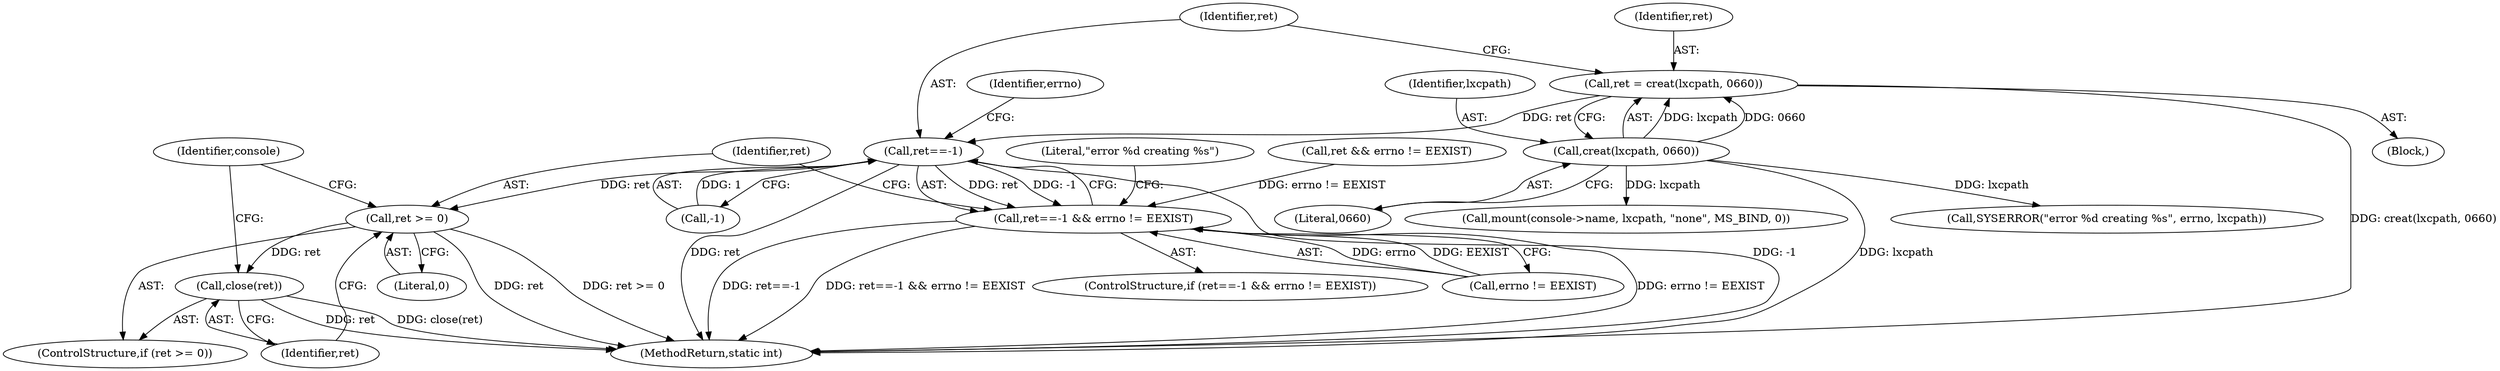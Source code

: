 digraph "0_lxc_592fd47a6245508b79fe6ac819fe6d3b2c1289be_11@API" {
"1000198" [label="(Call,ret = creat(lxcpath, 0660))"];
"1000200" [label="(Call,creat(lxcpath, 0660))"];
"1000205" [label="(Call,ret==-1)"];
"1000204" [label="(Call,ret==-1 && errno != EEXIST)"];
"1000221" [label="(Call,ret >= 0)"];
"1000224" [label="(Call,close(ret))"];
"1000205" [label="(Call,ret==-1)"];
"1000135" [label="(Call,ret && errno != EEXIST)"];
"1000201" [label="(Identifier,lxcpath)"];
"1000220" [label="(ControlStructure,if (ret >= 0))"];
"1000229" [label="(Identifier,console)"];
"1000203" [label="(ControlStructure,if (ret==-1 && errno != EEXIST))"];
"1000293" [label="(MethodReturn,static int)"];
"1000224" [label="(Call,close(ret))"];
"1000206" [label="(Identifier,ret)"];
"1000225" [label="(Identifier,ret)"];
"1000202" [label="(Literal,0660)"];
"1000209" [label="(Call,errno != EEXIST)"];
"1000200" [label="(Call,creat(lxcpath, 0660))"];
"1000213" [label="(Call,SYSERROR(\"error %d creating %s\", errno, lxcpath))"];
"1000204" [label="(Call,ret==-1 && errno != EEXIST)"];
"1000238" [label="(Call,mount(console->name, lxcpath, \"none\", MS_BIND, 0))"];
"1000222" [label="(Identifier,ret)"];
"1000221" [label="(Call,ret >= 0)"];
"1000207" [label="(Call,-1)"];
"1000199" [label="(Identifier,ret)"];
"1000198" [label="(Call,ret = creat(lxcpath, 0660))"];
"1000106" [label="(Block,)"];
"1000223" [label="(Literal,0)"];
"1000210" [label="(Identifier,errno)"];
"1000214" [label="(Literal,\"error %d creating %s\")"];
"1000198" -> "1000106"  [label="AST: "];
"1000198" -> "1000200"  [label="CFG: "];
"1000199" -> "1000198"  [label="AST: "];
"1000200" -> "1000198"  [label="AST: "];
"1000206" -> "1000198"  [label="CFG: "];
"1000198" -> "1000293"  [label="DDG: creat(lxcpath, 0660)"];
"1000200" -> "1000198"  [label="DDG: lxcpath"];
"1000200" -> "1000198"  [label="DDG: 0660"];
"1000198" -> "1000205"  [label="DDG: ret"];
"1000200" -> "1000202"  [label="CFG: "];
"1000201" -> "1000200"  [label="AST: "];
"1000202" -> "1000200"  [label="AST: "];
"1000200" -> "1000293"  [label="DDG: lxcpath"];
"1000200" -> "1000213"  [label="DDG: lxcpath"];
"1000200" -> "1000238"  [label="DDG: lxcpath"];
"1000205" -> "1000204"  [label="AST: "];
"1000205" -> "1000207"  [label="CFG: "];
"1000206" -> "1000205"  [label="AST: "];
"1000207" -> "1000205"  [label="AST: "];
"1000210" -> "1000205"  [label="CFG: "];
"1000204" -> "1000205"  [label="CFG: "];
"1000205" -> "1000293"  [label="DDG: ret"];
"1000205" -> "1000293"  [label="DDG: -1"];
"1000205" -> "1000204"  [label="DDG: ret"];
"1000205" -> "1000204"  [label="DDG: -1"];
"1000207" -> "1000205"  [label="DDG: 1"];
"1000205" -> "1000221"  [label="DDG: ret"];
"1000204" -> "1000203"  [label="AST: "];
"1000204" -> "1000209"  [label="CFG: "];
"1000209" -> "1000204"  [label="AST: "];
"1000214" -> "1000204"  [label="CFG: "];
"1000222" -> "1000204"  [label="CFG: "];
"1000204" -> "1000293"  [label="DDG: errno != EEXIST"];
"1000204" -> "1000293"  [label="DDG: ret==-1"];
"1000204" -> "1000293"  [label="DDG: ret==-1 && errno != EEXIST"];
"1000135" -> "1000204"  [label="DDG: errno != EEXIST"];
"1000209" -> "1000204"  [label="DDG: errno"];
"1000209" -> "1000204"  [label="DDG: EEXIST"];
"1000221" -> "1000220"  [label="AST: "];
"1000221" -> "1000223"  [label="CFG: "];
"1000222" -> "1000221"  [label="AST: "];
"1000223" -> "1000221"  [label="AST: "];
"1000225" -> "1000221"  [label="CFG: "];
"1000229" -> "1000221"  [label="CFG: "];
"1000221" -> "1000293"  [label="DDG: ret >= 0"];
"1000221" -> "1000293"  [label="DDG: ret"];
"1000221" -> "1000224"  [label="DDG: ret"];
"1000224" -> "1000220"  [label="AST: "];
"1000224" -> "1000225"  [label="CFG: "];
"1000225" -> "1000224"  [label="AST: "];
"1000229" -> "1000224"  [label="CFG: "];
"1000224" -> "1000293"  [label="DDG: ret"];
"1000224" -> "1000293"  [label="DDG: close(ret)"];
}
